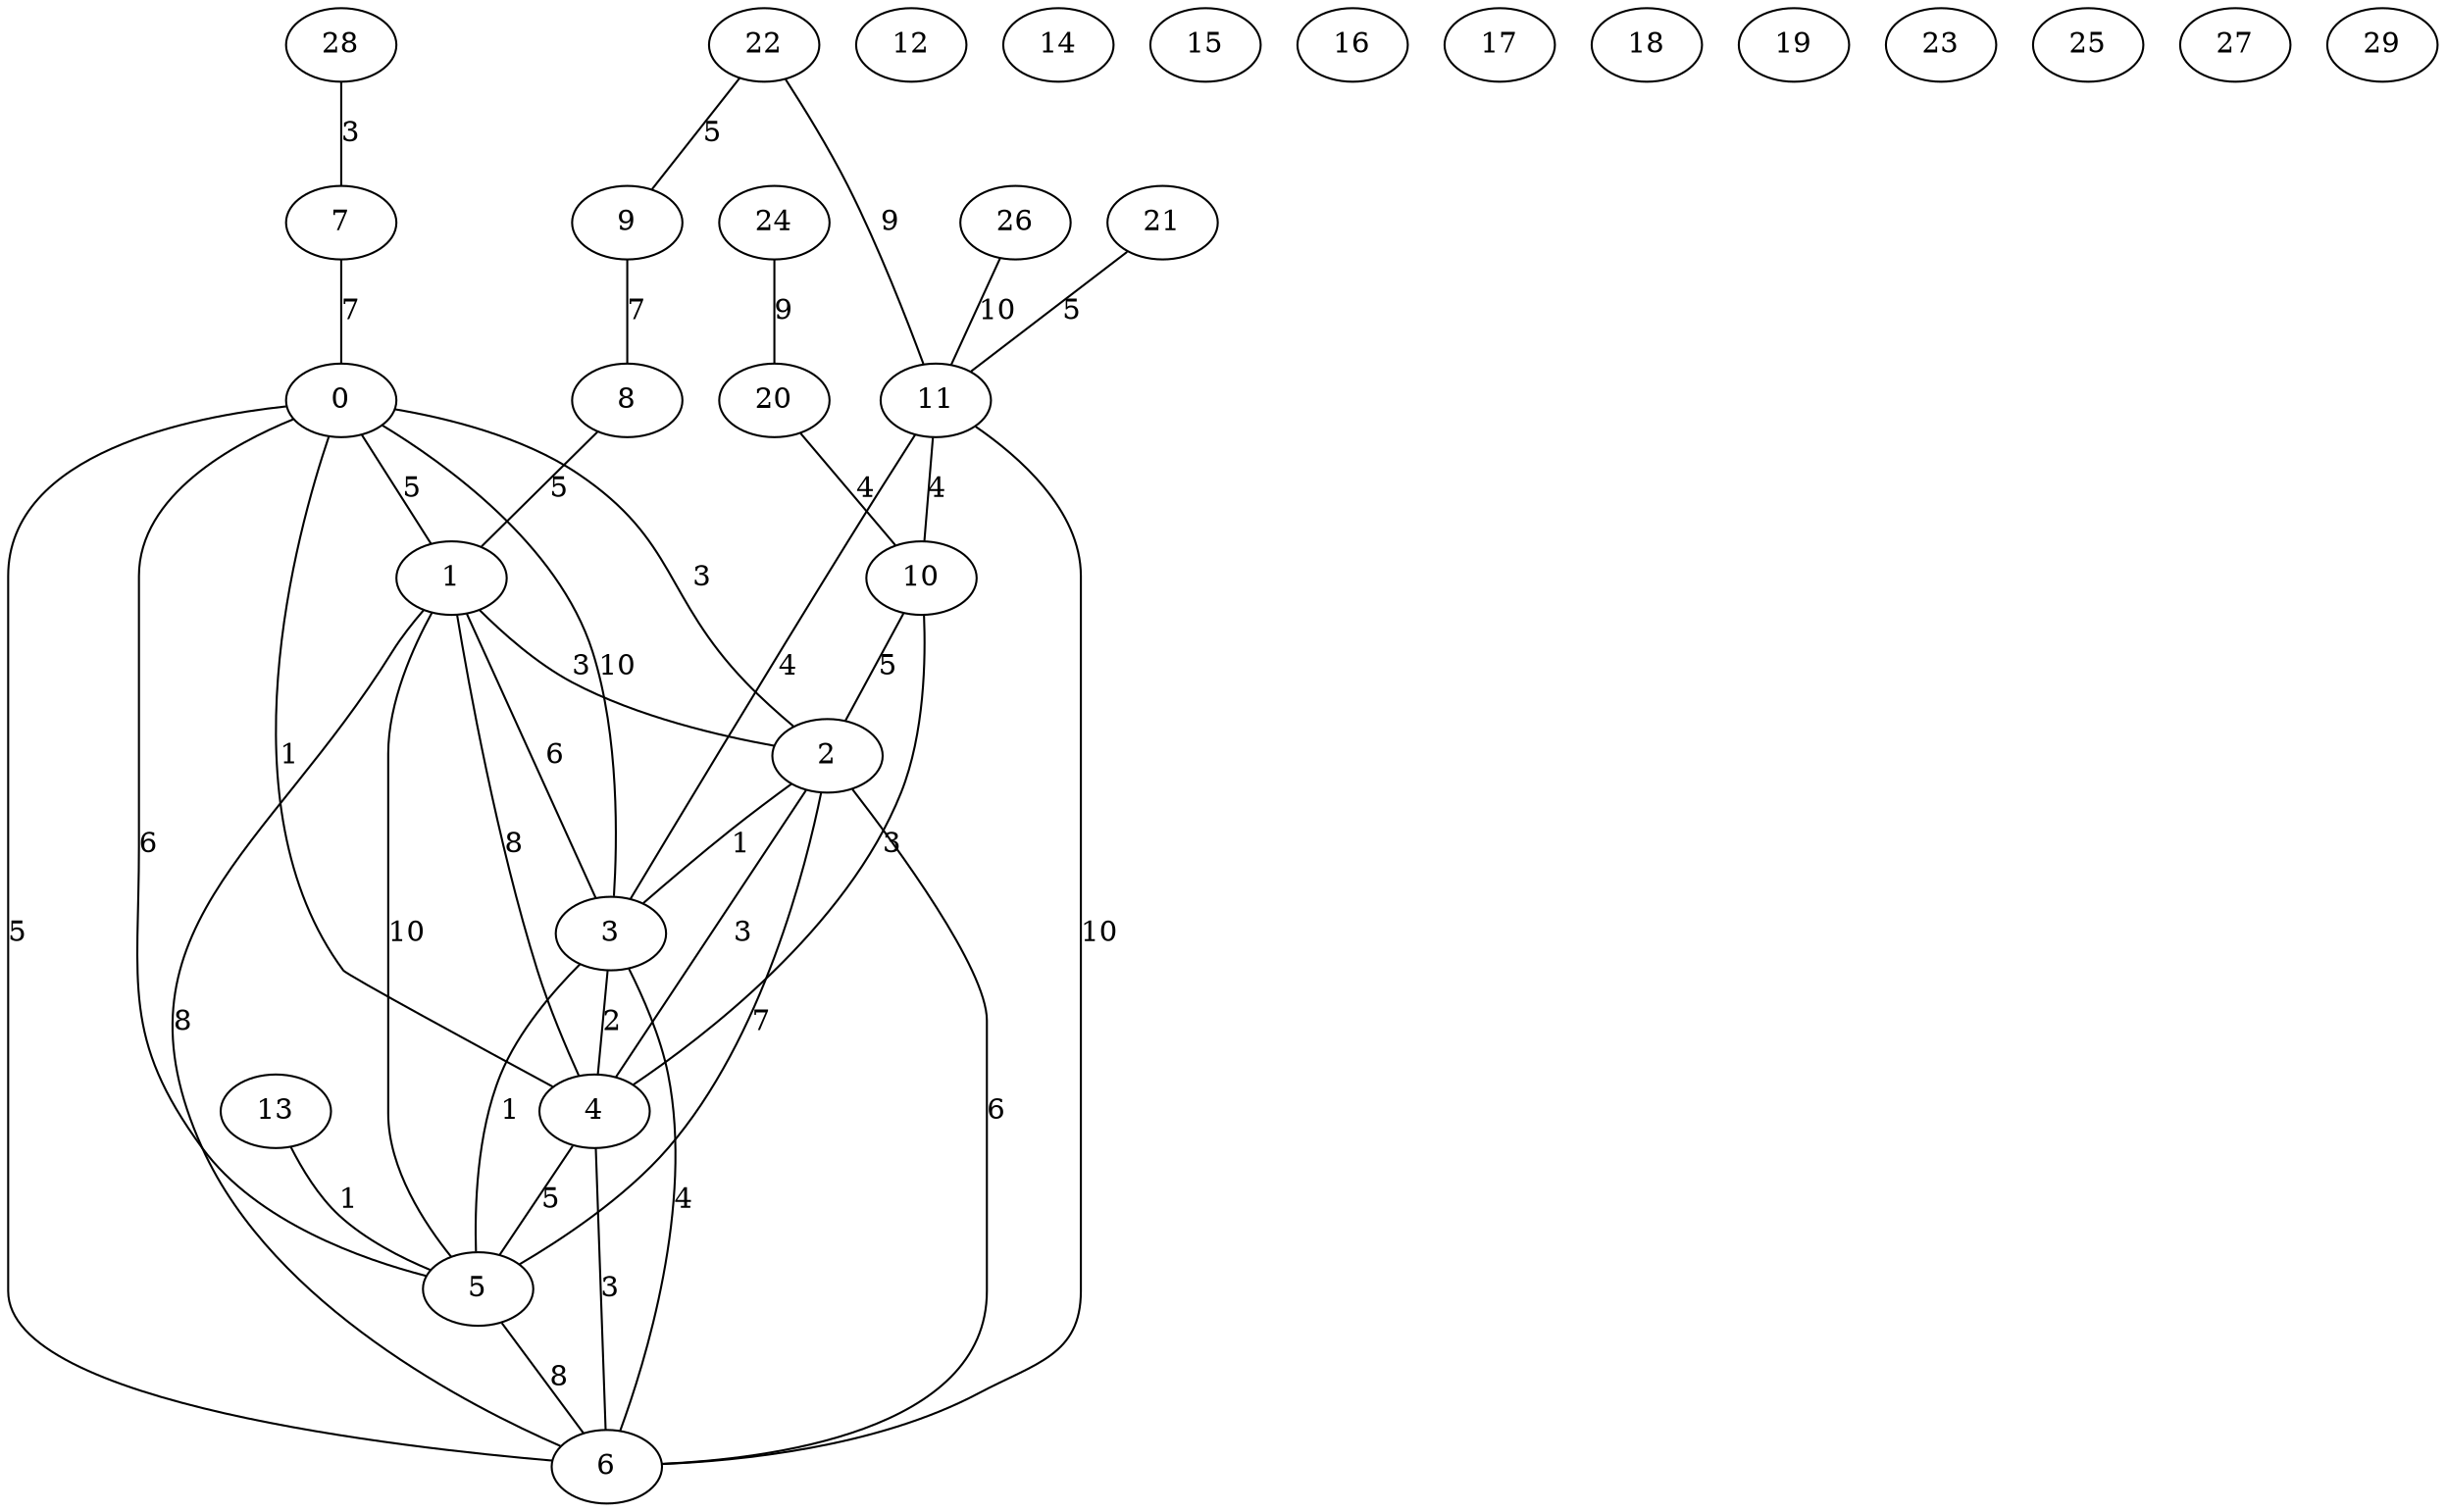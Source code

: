 graph {
	0 [label=0]
	1 [label=1]
	2 [label=2]
	3 [label=3]
	4 [label=4]
	5 [label=5]
	6 [label=6]
	7 [label=7]
	8 [label=8]
	9 [label=9]
	10 [label=10]
	11 [label=11]
	12 [label=12]
	13 [label=13]
	14 [label=14]
	15 [label=15]
	16 [label=16]
	17 [label=17]
	18 [label=18]
	19 [label=19]
	20 [label=20]
	21 [label=21]
	22 [label=22]
	23 [label=23]
	24 [label=24]
	25 [label=25]
	26 [label=26]
	27 [label=27]
	28 [label=28]
	29 [label=29]
	0 -- 1 [label=5]
	0 -- 2 [label=3]
	0 -- 3 [label=10]
	0 -- 4 [label=1]
	0 -- 5 [label=6]
	0 -- 6 [label=5]
	1 -- 2 [label=3]
	1 -- 3 [label=6]
	1 -- 4 [label=8]
	1 -- 5 [label=10]
	1 -- 6 [label=8]
	2 -- 3 [label=1]
	2 -- 4 [label=3]
	2 -- 5 [label=7]
	2 -- 6 [label=6]
	3 -- 4 [label=2]
	3 -- 5 [label=1]
	3 -- 6 [label=4]
	4 -- 5 [label=5]
	4 -- 6 [label=3]
	5 -- 6 [label=8]
	7 -- 0 [label=7]
	8 -- 1 [label=5]
	9 -- 8 [label=7]
	10 -- 2 [label=5]
	10 -- 4 [label=3]
	11 -- 3 [label=4]
	11 -- 6 [label=10]
	11 -- 10 [label=4]
	13 -- 5 [label=1]
	20 -- 10 [label=4]
	21 -- 11 [label=5]
	22 -- 9 [label=5]
	22 -- 11 [label=9]
	24 -- 20 [label=9]
	26 -- 11 [label=10]
	28 -- 7 [label=3]
}
